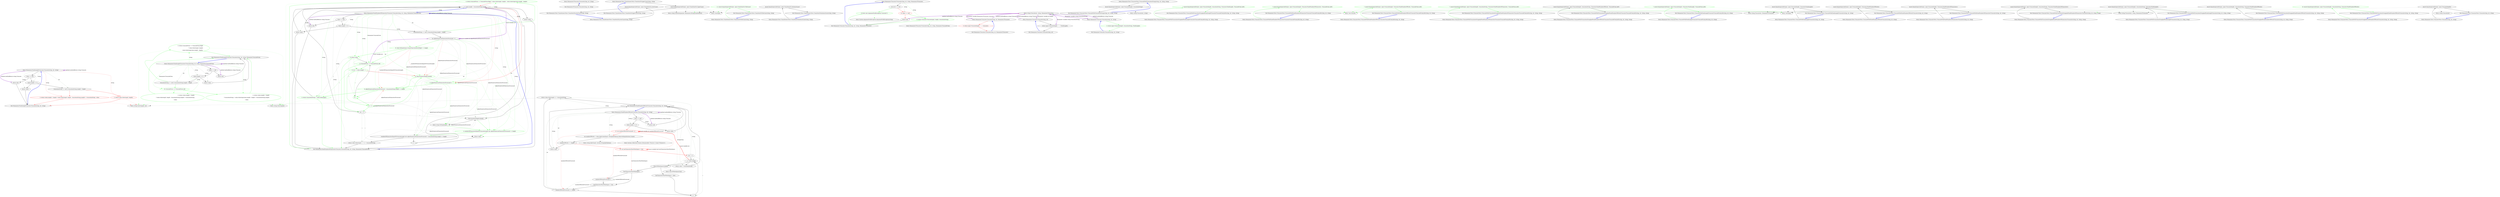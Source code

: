 digraph  {
n0 [cluster="Humanizer.FixedLengthTruncator.Truncate(string, int, string)", label="Entry Humanizer.FixedLengthTruncator.Truncate(string, int, string)", span="7-7"];
n1 [cluster="Humanizer.FixedLengthTruncator.Truncate(string, int, string)", label="value == null", span="9-9"];
n3 [cluster="Humanizer.FixedLengthTruncator.Truncate(string, int, string)", label="value.Length == 0", span="12-12"];
n4 [cluster="Humanizer.FixedLengthTruncator.Truncate(string, int, string)", label="return value;", span="13-13"];
n5 [cluster="Humanizer.FixedLengthTruncator.Truncate(string, int, string)", label="truncationString == null || truncationString.Length > length", span="15-15"];
n6 [cluster="Humanizer.FixedLengthTruncator.Truncate(string, int, string)", color=red, community=0, label="2: return value.Substring(0, length);", span="16-16"];
n7 [cluster="Humanizer.FixedLengthTruncator.Truncate(string, int, string)", color=red, community=0, label="2: return value.Length > length ? value.Substring(0, length - truncationString.Length) + truncationString : value;", span="18-18"];
n2 [cluster="Humanizer.FixedLengthTruncator.Truncate(string, int, string)", label="return null;", span="10-10"];
n8 [cluster="Humanizer.FixedLengthTruncator.Truncate(string, int, string)", label="Exit Humanizer.FixedLengthTruncator.Truncate(string, int, string)", span="7-7"];
n9 [cluster="string.Substring(int, int)", label="Entry string.Substring(int, int)", span="0-0"];
d6 [cluster="Humanizer.FixedLengthTruncator.Truncate(string, int, string, Humanizer.TruncateFrom)", color=green, community=1, label="5: return truncateFrom == TruncateFrom.Right\r\n                    ? value.Substring(0, length)\r\n                    : value.Substring(value.Length - length);", span="16-18"];
d0 [cluster="Humanizer.FixedLengthTruncator.Truncate(string, int, string, Humanizer.TruncateFrom)", label="Entry Humanizer.FixedLengthTruncator.Truncate(string, int, string, Humanizer.TruncateFrom)", span="7-7"];
d5 [cluster="Humanizer.FixedLengthTruncator.Truncate(string, int, string, Humanizer.TruncateFrom)", label="truncationString == null || truncationString.Length > length", span="15-15"];
d10 [cluster="Humanizer.FixedLengthTruncator.Truncate(string, int, string, Humanizer.TruncateFrom)", label="Exit Humanizer.FixedLengthTruncator.Truncate(string, int, string, Humanizer.TruncateFrom)", span="7-7"];
d12 [cluster="string.Substring(int)", label="Entry string.Substring(int)", span="0-0"];
d7 [cluster="Humanizer.FixedLengthTruncator.Truncate(string, int, string, Humanizer.TruncateFrom)", color=green, community=0, label="10: truncateFrom == TruncateFrom.Left", span="21-21"];
d8 [cluster="Humanizer.FixedLengthTruncator.Truncate(string, int, string, Humanizer.TruncateFrom)", color=green, community=1, label="5: return value.Length > length\r\n                    ? truncationString + value.Substring(value.Length - length + truncationString.Length)\r\n                    : value;", span="22-24"];
d9 [cluster="Humanizer.FixedLengthTruncator.Truncate(string, int, string, Humanizer.TruncateFrom)", color=green, community=1, label="5: return value.Length > length\r\n                ? value.Substring(0, length - truncationString.Length) + truncationString\r\n                : value;", span="26-28"];
d1 [cluster="Humanizer.FixedLengthTruncator.Truncate(string, int, string, Humanizer.TruncateFrom)", label="value == null", span="9-9"];
d3 [cluster="Humanizer.FixedLengthTruncator.Truncate(string, int, string, Humanizer.TruncateFrom)", label="value.Length == 0", span="12-12"];
d4 [cluster="Humanizer.FixedLengthTruncator.Truncate(string, int, string, Humanizer.TruncateFrom)", label="return value;", span="13-13"];
d2 [cluster="Humanizer.FixedLengthTruncator.Truncate(string, int, string, Humanizer.TruncateFrom)", label="return null;", span="10-10"];
m0_0 [cluster="Humanizer.FixedNumberOfCharactersTruncator.Truncate(string, int, string, Humanizer.TruncateFrom)", file="FixedNumberOfCharactersTruncator.cs", label="Entry Humanizer.FixedNumberOfCharactersTruncator.Truncate(string, int, string, Humanizer.TruncateFrom)", span="10-10"];
m0_1 [cluster="Humanizer.FixedNumberOfCharactersTruncator.Truncate(string, int, string, Humanizer.TruncateFrom)", file="FixedNumberOfCharactersTruncator.cs", label="value == null", span="12-12"];
m0_3 [cluster="Humanizer.FixedNumberOfCharactersTruncator.Truncate(string, int, string, Humanizer.TruncateFrom)", file="FixedNumberOfCharactersTruncator.cs", label="value.Length == 0", span="15-15"];
m0_4 [cluster="Humanizer.FixedNumberOfCharactersTruncator.Truncate(string, int, string, Humanizer.TruncateFrom)", file="FixedNumberOfCharactersTruncator.cs", label="return value;", span="16-16"];
m0_5 [cluster="Humanizer.FixedNumberOfCharactersTruncator.Truncate(string, int, string, Humanizer.TruncateFrom)", file="FixedNumberOfCharactersTruncator.cs", label="truncationString == null || truncationString.Length > length", span="18-18"];
m0_6 [cluster="Humanizer.FixedNumberOfCharactersTruncator.Truncate(string, int, string, Humanizer.TruncateFrom)", color=green, community=0, file="FixedNumberOfCharactersTruncator.cs", label="4: return truncateFrom == TruncateFrom.Right ? value.Substring(0, length) : value.Substring(value.Length - length);", span="20-20"];
m0_8 [cluster="Humanizer.FixedNumberOfCharactersTruncator.Truncate(string, int, string, Humanizer.TruncateFrom)", color=green, community=0, file="FixedNumberOfCharactersTruncator.cs", label="6: value.ToCharArray().Count(Char.IsLetterOrDigit) <= length", span="25-25"];
m0_10 [cluster="Humanizer.FixedNumberOfCharactersTruncator.Truncate(string, int, string, Humanizer.TruncateFrom)", color=green, community=0, file="FixedNumberOfCharactersTruncator.cs", label="6: truncateFrom == TruncateFrom.Left", span="28-28"];
m0_11 [cluster="Humanizer.FixedNumberOfCharactersTruncator.Truncate(string, int, string, Humanizer.TruncateFrom)", color=green, community=0, file="FixedNumberOfCharactersTruncator.cs", label="6: var i = value.Length - 1", span="30-30"];
m0_13 [cluster="Humanizer.FixedNumberOfCharactersTruncator.Truncate(string, int, string, Humanizer.TruncateFrom)", color=green, community=0, file="FixedNumberOfCharactersTruncator.cs", label="6: Char.IsLetterOrDigit(value[i])", span="32-32"];
m0_14 [cluster="Humanizer.FixedNumberOfCharactersTruncator.Truncate(string, int, string, Humanizer.TruncateFrom)", color=green, community=0, file="FixedNumberOfCharactersTruncator.cs", label="6: alphaNumericalCharactersProcessed++", span="33-33"];
m0_15 [cluster="Humanizer.FixedNumberOfCharactersTruncator.Truncate(string, int, string, Humanizer.TruncateFrom)", color=green, community=0, file="FixedNumberOfCharactersTruncator.cs", label="6: alphaNumericalCharactersProcessed + truncationString.Length == length", span="35-35"];
m0_16 [cluster="Humanizer.FixedNumberOfCharactersTruncator.Truncate(string, int, string, Humanizer.TruncateFrom)", color=green, community=0, file="FixedNumberOfCharactersTruncator.cs", label="4: return truncationString + value.Substring(i);", span="36-36"];
m0_18 [cluster="Humanizer.FixedNumberOfCharactersTruncator.Truncate(string, int, string, Humanizer.TruncateFrom)", file="FixedNumberOfCharactersTruncator.cs", label="var i = 0", span="40-40"];
m0_2 [cluster="Humanizer.FixedNumberOfCharactersTruncator.Truncate(string, int, string, Humanizer.TruncateFrom)", file="FixedNumberOfCharactersTruncator.cs", label="return null;", span="13-13"];
m0_7 [cluster="Humanizer.FixedNumberOfCharactersTruncator.Truncate(string, int, string, Humanizer.TruncateFrom)", file="FixedNumberOfCharactersTruncator.cs", label="var alphaNumericalCharactersProcessed = 0", span="23-23"];
m0_12 [cluster="Humanizer.FixedNumberOfCharactersTruncator.Truncate(string, int, string, Humanizer.TruncateFrom)", color=green, community=0, file="FixedNumberOfCharactersTruncator.cs", label="6: i > 0", span="30-30"];
m0_9 [cluster="Humanizer.FixedNumberOfCharactersTruncator.Truncate(string, int, string, Humanizer.TruncateFrom)", color=green, community=0, file="FixedNumberOfCharactersTruncator.cs", label="6: return value;", span="26-26"];
m0_17 [cluster="Humanizer.FixedNumberOfCharactersTruncator.Truncate(string, int, string, Humanizer.TruncateFrom)", color=green, community=0, file="FixedNumberOfCharactersTruncator.cs", label="6: i--", span="30-30"];
m0_19 [cluster="Humanizer.FixedNumberOfCharactersTruncator.Truncate(string, int, string, Humanizer.TruncateFrom)", file="FixedNumberOfCharactersTruncator.cs", label="i < value.Length - truncationString.Length", span="40-40"];
m0_22 [cluster="Humanizer.FixedNumberOfCharactersTruncator.Truncate(string, int, string, Humanizer.TruncateFrom)", color=green, community=0, file="FixedNumberOfCharactersTruncator.cs", label="4: numberOfCharactersEqualToTruncateLength && alphaNumericalCharactersProcessed == length", span="45-45"];
m0_23 [cluster="Humanizer.FixedNumberOfCharactersTruncator.Truncate(string, int, string, Humanizer.TruncateFrom)", file="FixedNumberOfCharactersTruncator.cs", label="return value;", span="46-46"];
m0_20 [cluster="Humanizer.FixedNumberOfCharactersTruncator.Truncate(string, int, string, Humanizer.TruncateFrom)", file="FixedNumberOfCharactersTruncator.cs", label="Char.IsLetterOrDigit(value[i])", span="42-42"];
m0_21 [cluster="string.ToCharArray()", file="FixedNumberOfCharactersTruncator.cs", label="Entry string.ToCharArray()", span="0-0"];
m0_24 [cluster="Humanizer.FixedNumberOfCharactersTruncator.Truncate(string, int, string, Humanizer.TruncateFrom)", file="FixedNumberOfCharactersTruncator.cs", label="!numberOfCharactersEqualToTruncateLength && alphaNumericalCharactersProcessed + truncationString.Length == length", span="48-48"];
m0_25 [cluster="Humanizer.FixedNumberOfCharactersTruncator.Truncate(string, int, string, Humanizer.TruncateFrom)", file="FixedNumberOfCharactersTruncator.cs", label="return value.Substring(0, i + 1) + truncationString;", span="49-49"];
m0_27 [cluster="Humanizer.FixedNumberOfCharactersTruncator.Truncate(string, int, string, Humanizer.TruncateFrom)", file="FixedNumberOfCharactersTruncator.cs", label="return value;", span="52-52"];
m0_26 [cluster="Humanizer.FixedNumberOfCharactersTruncator.Truncate(string, int, string, Humanizer.TruncateFrom)", file="FixedNumberOfCharactersTruncator.cs", label="i++", span="40-40"];
m0_28 [cluster="Humanizer.FixedNumberOfCharactersTruncator.Truncate(string, int, string, Humanizer.TruncateFrom)", file="FixedNumberOfCharactersTruncator.cs", label="Exit Humanizer.FixedNumberOfCharactersTruncator.Truncate(string, int, string, Humanizer.TruncateFrom)", span="10-10"];
m1_24 [cluster="char.IsWhiteSpace(char)", file="FixedNumberOfWordsTruncator.cs", label="Entry char.IsWhiteSpace(char)", span="0-0"];
m1_22 [cluster="string.Split(char[], System.StringSplitOptions)", file="FixedNumberOfWordsTruncator.cs", label="Entry string.Split(char[], System.StringSplitOptions)", span="0-0"];
m1_0 [cluster="Humanizer.FixedNumberOfWordsTruncator.Truncate(string, int, string)", file="FixedNumberOfWordsTruncator.cs", label="Entry Humanizer.FixedNumberOfWordsTruncator.Truncate(string, int, string)", span="10-10"];
m1_1 [cluster="Humanizer.FixedNumberOfWordsTruncator.Truncate(string, int, string)", file="FixedNumberOfWordsTruncator.cs", label="value == null", span="12-12"];
m1_3 [cluster="Humanizer.FixedNumberOfWordsTruncator.Truncate(string, int, string)", file="FixedNumberOfWordsTruncator.cs", label="value.Length == 0", span="15-15"];
m1_4 [cluster="Humanizer.FixedNumberOfWordsTruncator.Truncate(string, int, string)", file="FixedNumberOfWordsTruncator.cs", label="return value;", span="16-16"];
m1_6 [cluster="Humanizer.FixedNumberOfWordsTruncator.Truncate(string, int, string)", file="FixedNumberOfWordsTruncator.cs", label="var numberOfWords = value.Split((char[])null, StringSplitOptions.RemoveEmptyEntries).Count()", span="19-19"];
m1_7 [cluster="Humanizer.FixedNumberOfWordsTruncator.Truncate(string, int, string)", file="FixedNumberOfWordsTruncator.cs", label="numberOfWords <= length", span="21-21"];
m1_8 [cluster="Humanizer.FixedNumberOfWordsTruncator.Truncate(string, int, string)", file="FixedNumberOfWordsTruncator.cs", label="return value;", span="22-22"];
m1_11 [cluster="Humanizer.FixedNumberOfWordsTruncator.Truncate(string, int, string)", file="FixedNumberOfWordsTruncator.cs", label="i < value.Length", span="26-26"];
m1_12 [cluster="Humanizer.FixedNumberOfWordsTruncator.Truncate(string, int, string)", file="FixedNumberOfWordsTruncator.cs", label="Char.IsWhiteSpace(value[i])", span="28-28"];
m1_16 [cluster="Humanizer.FixedNumberOfWordsTruncator.Truncate(string, int, string)", file="FixedNumberOfWordsTruncator.cs", label="numberOfWordsProcessed == length", span="35-35"];
m1_17 [cluster="Humanizer.FixedNumberOfWordsTruncator.Truncate(string, int, string)", file="FixedNumberOfWordsTruncator.cs", label="return value.Substring(0, i) + truncationString;", span="36-36"];
m1_20 [cluster="Humanizer.FixedNumberOfWordsTruncator.Truncate(string, int, string)", file="FixedNumberOfWordsTruncator.cs", label="return value + truncationString;", span="44-44"];
m1_2 [cluster="Humanizer.FixedNumberOfWordsTruncator.Truncate(string, int, string)", file="FixedNumberOfWordsTruncator.cs", label="return null;", span="13-13"];
m1_5 [cluster="Humanizer.FixedNumberOfWordsTruncator.Truncate(string, int, string)", color=red, community=0, file="FixedNumberOfWordsTruncator.cs", label="12: var numberOfWordsProcessed = 0", span="18-18"];
m1_14 [cluster="Humanizer.FixedNumberOfWordsTruncator.Truncate(string, int, string)", file="FixedNumberOfWordsTruncator.cs", label="numberOfWordsProcessed++", span="31-31"];
m1_9 [cluster="Humanizer.FixedNumberOfWordsTruncator.Truncate(string, int, string)", color=red, community=0, file="FixedNumberOfWordsTruncator.cs", label="10: var lastCharactersWasWhiteSpace = true", span="24-24"];
m1_10 [cluster="Humanizer.FixedNumberOfWordsTruncator.Truncate(string, int, string)", file="FixedNumberOfWordsTruncator.cs", label="var i = 0", span="26-26"];
m1_13 [cluster="Humanizer.FixedNumberOfWordsTruncator.Truncate(string, int, string)", file="FixedNumberOfWordsTruncator.cs", label="!lastCharactersWasWhiteSpace", span="30-30"];
m1_19 [cluster="Humanizer.FixedNumberOfWordsTruncator.Truncate(string, int, string)", file="FixedNumberOfWordsTruncator.cs", label="i++", span="26-26"];
m1_18 [cluster="Humanizer.FixedNumberOfWordsTruncator.Truncate(string, int, string)", file="FixedNumberOfWordsTruncator.cs", label="lastCharactersWasWhiteSpace = false", span="40-40"];
m1_15 [cluster="Humanizer.FixedNumberOfWordsTruncator.Truncate(string, int, string)", file="FixedNumberOfWordsTruncator.cs", label="lastCharactersWasWhiteSpace = true", span="33-33"];
m1_21 [cluster="Humanizer.FixedNumberOfWordsTruncator.Truncate(string, int, string)", file="FixedNumberOfWordsTruncator.cs", label="Exit Humanizer.FixedNumberOfWordsTruncator.Truncate(string, int, string)", span="10-10"];
m1_23 [cluster="System.Collections.Generic.IEnumerable<TSource>.Count<TSource>()", file="FixedNumberOfWordsTruncator.cs", label="Entry System.Collections.Generic.IEnumerable<TSource>.Count<TSource>()", span="0-0"];
m2_0 [cluster="Humanizer.ITruncator.Truncate(string, int, string)", file="ITruncator.cs", label="Entry Humanizer.ITruncator.Truncate(string, int, string)", span="14-14"];
m2_1 [cluster="Humanizer.ITruncator.Truncate(string, int, string)", file="ITruncator.cs", label="Exit Humanizer.ITruncator.Truncate(string, int, string)", span="14-14"];
m3_11 [cluster="Humanizer.Tests.TransformersTests.TransformToUpperCase(string, string)", file="RightJustifiedFixedLengthTruncator.cs", label="Entry Humanizer.Tests.TransformersTests.TransformToUpperCase(string, string)", span="42-42"];
m3_12 [cluster="Humanizer.Tests.TransformersTests.TransformToUpperCase(string, string)", file="RightJustifiedFixedLengthTruncator.cs", label="Assert.Equal(expectedOutput, input.Transform(To.UpperCase))", span="44-44"];
m3_13 [cluster="Humanizer.Tests.TransformersTests.TransformToUpperCase(string, string)", file="RightJustifiedFixedLengthTruncator.cs", label="Exit Humanizer.Tests.TransformersTests.TransformToUpperCase(string, string)", span="42-42"];
m3_4 [cluster="Unk.Equal", file="RightJustifiedFixedLengthTruncator.cs", label="Entry Unk.Equal", span=""];
m3_3 [cluster="string.Transform(params Humanizer.IStringTransformer[])", file="RightJustifiedFixedLengthTruncator.cs", label="Entry string.Transform(params Humanizer.IStringTransformer[])", span="15-15"];
m3_5 [cluster="Humanizer.Tests.TransformersTests.TransformToLowerCase(string, string)", file="RightJustifiedFixedLengthTruncator.cs", label="Entry Humanizer.Tests.TransformersTests.TransformToLowerCase(string, string)", span="24-24"];
m3_6 [cluster="Humanizer.Tests.TransformersTests.TransformToLowerCase(string, string)", file="RightJustifiedFixedLengthTruncator.cs", label="Assert.Equal(expectedOutput, input.Transform(To.LowerCase))", span="26-26"];
m3_7 [cluster="Humanizer.Tests.TransformersTests.TransformToLowerCase(string, string)", file="RightJustifiedFixedLengthTruncator.cs", label="Exit Humanizer.Tests.TransformersTests.TransformToLowerCase(string, string)", span="24-24"];
m3_0 [cluster="Humanizer.Tests.TransformersTests.TransformToTitleCase(string, string)", file="RightJustifiedFixedLengthTruncator.cs", label="Entry Humanizer.Tests.TransformersTests.TransformToTitleCase(string, string)", span="14-14"];
m3_1 [cluster="Humanizer.Tests.TransformersTests.TransformToTitleCase(string, string)", color=green, community=0, file="RightJustifiedFixedLengthTruncator.cs", label="11: Assert.Equal(expectedOutput, input.Transform(To.TitleCase))", span="16-16"];
m3_2 [cluster="Humanizer.Tests.TransformersTests.TransformToTitleCase(string, string)", file="RightJustifiedFixedLengthTruncator.cs", label="Exit Humanizer.Tests.TransformersTests.TransformToTitleCase(string, string)", span="14-14"];
m3_8 [cluster="Humanizer.Tests.TransformersTests.TransformToSentenceCase(string, string)", file="RightJustifiedFixedLengthTruncator.cs", label="Entry Humanizer.Tests.TransformersTests.TransformToSentenceCase(string, string)", span="33-33"];
m3_9 [cluster="Humanizer.Tests.TransformersTests.TransformToSentenceCase(string, string)", file="RightJustifiedFixedLengthTruncator.cs", label="Assert.Equal(expectedOutput, input.Transform(To.SentenceCase))", span="35-35"];
m3_10 [cluster="Humanizer.Tests.TransformersTests.TransformToSentenceCase(string, string)", file="RightJustifiedFixedLengthTruncator.cs", label="Exit Humanizer.Tests.TransformersTests.TransformToSentenceCase(string, string)", span="33-33"];
m4_10 [cluster="Humanizer.Truncator.Truncate(string, int, string, Humanizer.ITruncator)", file="Truncator.cs", label="Entry Humanizer.Truncator.Truncate(string, int, string, Humanizer.ITruncator)", span="52-52"];
m4_11 [cluster="Humanizer.Truncator.Truncate(string, int, string, Humanizer.ITruncator)", file="Truncator.cs", label="truncator == null", span="54-54"];
m4_13 [cluster="Humanizer.Truncator.Truncate(string, int, string, Humanizer.ITruncator)", color=red, community=0, file="Truncator.cs", label="14: input == null", span="57-57"];
m4_15 [cluster="Humanizer.Truncator.Truncate(string, int, string, Humanizer.ITruncator)", color=green, community=0, file="Truncator.cs", label="9: return truncator.Truncate(input, length, truncationString);", span="60-60"];
m4_12 [cluster="Humanizer.Truncator.Truncate(string, int, string, Humanizer.ITruncator)", color=green, community=0, file="Truncator.cs", label="9: throw new ArgumentNullException(''truncator'');", span="55-55"];
m4_14 [cluster="Humanizer.Truncator.Truncate(string, int, string, Humanizer.ITruncator)", file="Truncator.cs", label="return null;", span="58-58"];
m4_16 [cluster="Humanizer.Truncator.Truncate(string, int, string, Humanizer.ITruncator)", file="Truncator.cs", label="Exit Humanizer.Truncator.Truncate(string, int, string, Humanizer.ITruncator)", span="52-52"];
m4_4 [cluster="Humanizer.Truncator.Truncate(string, int, Humanizer.ITruncator)", file="Truncator.cs", label="Entry Humanizer.Truncator.Truncate(string, int, Humanizer.ITruncator)", span="27-27"];
m4_5 [cluster="Humanizer.Truncator.Truncate(string, int, Humanizer.ITruncator)", color=red, community=0, file="Truncator.cs", label="3: return input.Truncate(length, ''…'', truncator);", span="29-29"];
m4_6 [cluster="Humanizer.Truncator.Truncate(string, int, Humanizer.ITruncator)", file="Truncator.cs", label="Exit Humanizer.Truncator.Truncate(string, int, Humanizer.ITruncator)", span="27-27"];
m4_17 [cluster="System.ArgumentNullException.ArgumentNullException(string)", file="Truncator.cs", label="Entry System.ArgumentNullException.ArgumentNullException(string)", span="0-0"];
m4_0 [cluster="Humanizer.Truncator.Truncate(string, int)", file="Truncator.cs", label="Entry Humanizer.Truncator.Truncate(string, int)", span="15-15"];
m4_1 [cluster="Humanizer.Truncator.Truncate(string, int)", file="Truncator.cs", label="return input.Truncate(length, ''…'', FixedLength);", span="17-17"];
m4_2 [cluster="Humanizer.Truncator.Truncate(string, int)", file="Truncator.cs", label="Exit Humanizer.Truncator.Truncate(string, int)", span="15-15"];
m4_7 [cluster="Humanizer.Truncator.Truncate(string, int, string)", file="Truncator.cs", label="Entry Humanizer.Truncator.Truncate(string, int, string)", span="39-39"];
m4_8 [cluster="Humanizer.Truncator.Truncate(string, int, string)", color=green, community=0, file="Truncator.cs", label="3: return input.Truncate(length, truncationString, FixedLength);", span="41-41"];
m4_9 [cluster="Humanizer.Truncator.Truncate(string, int, string)", file="Truncator.cs", label="Exit Humanizer.Truncator.Truncate(string, int, string)", span="39-39"];
m4_18 [cluster="Humanizer.ITruncator.Truncate(string, int, string, Humanizer.TruncateFrom)", file="Truncator.cs", label="Entry Humanizer.ITruncator.Truncate(string, int, string, Humanizer.TruncateFrom)", span="14-14"];
m4_3 [cluster="string.Truncate(int, string, Humanizer.ITruncator)", file="Truncator.cs", label="Entry string.Truncate(int, string, Humanizer.ITruncator)", span="52-52"];
m5_15 [cluster="Humanizer.Tests.TruncatorTests.TruncateWithTruncationString(string, int, string, string)", file="TruncatorTests.cs", label="Entry Humanizer.Tests.TruncatorTests.TruncateWithTruncationString(string, int, string, string)", span="65-65"];
m5_16 [cluster="Humanizer.Tests.TruncatorTests.TruncateWithTruncationString(string, int, string, string)", file="TruncatorTests.cs", label="Assert.Equal(expectedOutput, input.Truncate(length, truncationString))", span="67-67"];
m5_17 [cluster="Humanizer.Tests.TruncatorTests.TruncateWithTruncationString(string, int, string, string)", file="TruncatorTests.cs", label="Exit Humanizer.Tests.TruncatorTests.TruncateWithTruncationString(string, int, string, string)", span="65-65"];
m5_25 [cluster="Humanizer.Tests.TruncatorTests.TruncateWithTruncationStringAndFixedNumberOfCharactersTruncator(string, int, string, string)", file="TruncatorTests.cs", label="Exit Humanizer.Tests.TruncatorTests.TruncateWithTruncationStringAndFixedNumberOfCharactersTruncator(string, int, string, string)", span="95-95"];
m5_22 [cluster="string.Truncate(int, string, Humanizer.ITruncator)", file="TruncatorTests.cs", label="Entry string.Truncate(int, string, Humanizer.ITruncator)", span="52-52"];
m5_4 [cluster="Unk.Equal", file="TruncatorTests.cs", label="Entry Unk.Equal", span=""];
m5_42 [cluster="Humanizer.Tests.TruncatorTests.TruncateWithTruncationStringAndFixedLengthTruncatorTruncateFromLeft(string, int, string, string)", file="TruncatorTests.cs", label="Entry Humanizer.Tests.TruncatorTests.TruncateWithTruncationStringAndFixedLengthTruncatorTruncateFromLeft(string, int, string, string)", span="176-176"];
m5_43 [cluster="Humanizer.Tests.TruncatorTests.TruncateWithTruncationStringAndFixedLengthTruncatorTruncateFromLeft(string, int, string, string)", color=green, community=0, file="TruncatorTests.cs", label="7: Assert.Equal(expectedOutput, input.Truncate(length, truncationString, Truncator.FixedLength, TruncateFrom.Left))", span="178-178"];
m5_44 [cluster="Humanizer.Tests.TruncatorTests.TruncateWithTruncationStringAndFixedLengthTruncatorTruncateFromLeft(string, int, string, string)", file="TruncatorTests.cs", label="Exit Humanizer.Tests.TruncatorTests.TruncateWithTruncationStringAndFixedLengthTruncatorTruncateFromLeft(string, int, string, string)", span="176-176"];
m5_5 [cluster="Humanizer.Tests.TruncatorTests.TruncateWithFixedLengthTruncator(string, int, string)", file="TruncatorTests.cs", label="Entry Humanizer.Tests.TruncatorTests.TruncateWithFixedLengthTruncator(string, int, string)", span="26-26"];
m5_6 [cluster="Humanizer.Tests.TruncatorTests.TruncateWithFixedLengthTruncator(string, int, string)", file="TruncatorTests.cs", label="Assert.Equal(expectedOutput, input.Truncate(length, Truncator.FixedLength))", span="28-28"];
m5_7 [cluster="Humanizer.Tests.TruncatorTests.TruncateWithFixedLengthTruncator(string, int, string)", file="TruncatorTests.cs", label="Exit Humanizer.Tests.TruncatorTests.TruncateWithFixedLengthTruncator(string, int, string)", span="26-26"];
m5_12 [cluster="Humanizer.Tests.TruncatorTests.TruncateWithFixedNumberOfWordsTruncator(string, int, string)", file="TruncatorTests.cs", label="Entry Humanizer.Tests.TruncatorTests.TruncateWithFixedNumberOfWordsTruncator(string, int, string)", span="51-51"];
m5_13 [cluster="Humanizer.Tests.TruncatorTests.TruncateWithFixedNumberOfWordsTruncator(string, int, string)", file="TruncatorTests.cs", label="Assert.Equal(expectedOutput, input.Truncate(length, Truncator.FixedNumberOfWords))", span="53-53"];
m5_14 [cluster="Humanizer.Tests.TruncatorTests.TruncateWithFixedNumberOfWordsTruncator(string, int, string)", file="TruncatorTests.cs", label="Exit Humanizer.Tests.TruncatorTests.TruncateWithFixedNumberOfWordsTruncator(string, int, string)", span="51-51"];
m5_36 [cluster="Humanizer.Tests.TruncatorTests.TruncateWithFixedNumberOfCharactersTruncatorTruncateFromLeft(string, int, string)", file="TruncatorTests.cs", label="Entry Humanizer.Tests.TruncatorTests.TruncateWithFixedNumberOfCharactersTruncatorTruncateFromLeft(string, int, string)", span="147-147"];
m5_37 [cluster="Humanizer.Tests.TruncatorTests.TruncateWithFixedNumberOfCharactersTruncatorTruncateFromLeft(string, int, string)", color=green, community=0, file="TruncatorTests.cs", label="7: Assert.Equal(expectedOutput, input.Truncate(length, Truncator.FixedNumberOfCharacters, TruncateFrom.Left))", span="149-149"];
m5_38 [cluster="Humanizer.Tests.TruncatorTests.TruncateWithFixedNumberOfCharactersTruncatorTruncateFromLeft(string, int, string)", file="TruncatorTests.cs", label="Exit Humanizer.Tests.TruncatorTests.TruncateWithFixedNumberOfCharactersTruncatorTruncateFromLeft(string, int, string)", span="147-147"];
m5_8 [cluster="string.Truncate(int, Humanizer.ITruncator)", file="TruncatorTests.cs", label="Entry string.Truncate(int, Humanizer.ITruncator)", span="27-27"];
m5_39 [cluster="Humanizer.Tests.TruncatorTests.TruncateWithFixedNumberOfWordsTruncatorTruncateFromLeft(string, int, string)", file="TruncatorTests.cs", label="Entry Humanizer.Tests.TruncatorTests.TruncateWithFixedNumberOfWordsTruncatorTruncateFromLeft(string, int, string)", span="161-161"];
m5_40 [cluster="Humanizer.Tests.TruncatorTests.TruncateWithFixedNumberOfWordsTruncatorTruncateFromLeft(string, int, string)", color=green, community=0, file="TruncatorTests.cs", label="7: Assert.Equal(expectedOutput, input.Truncate(length, Truncator.FixedNumberOfWords, TruncateFrom.Left))", span="163-163"];
m5_41 [cluster="Humanizer.Tests.TruncatorTests.TruncateWithFixedNumberOfWordsTruncatorTruncateFromLeft(string, int, string)", file="TruncatorTests.cs", label="Exit Humanizer.Tests.TruncatorTests.TruncateWithFixedNumberOfWordsTruncatorTruncateFromLeft(string, int, string)", span="161-161"];
m5_3 [cluster="string.Truncate(int)", file="TruncatorTests.cs", label="Entry string.Truncate(int)", span="15-15"];
m5_35 [cluster="Unk.Truncate", file="TruncatorTests.cs", label="Entry Unk.Truncate", span=""];
m5_45 [cluster="Humanizer.Tests.TruncatorTests.TruncateWithTruncationStringAndFixedNumberOfCharactersTruncatorTruncateFromLeft(string, int, string, string)", file="TruncatorTests.cs", label="Entry Humanizer.Tests.TruncatorTests.TruncateWithTruncationStringAndFixedNumberOfCharactersTruncatorTruncateFromLeft(string, int, string, string)", span="191-191"];
m5_46 [cluster="Humanizer.Tests.TruncatorTests.TruncateWithTruncationStringAndFixedNumberOfCharactersTruncatorTruncateFromLeft(string, int, string, string)", color=green, community=0, file="TruncatorTests.cs", label="7: Assert.Equal(expectedOutput, input.Truncate(length, truncationString, Truncator.FixedNumberOfCharacters, TruncateFrom.Left))", span="193-193"];
m5_47 [cluster="Humanizer.Tests.TruncatorTests.TruncateWithTruncationStringAndFixedNumberOfCharactersTruncatorTruncateFromLeft(string, int, string, string)", file="TruncatorTests.cs", label="Exit Humanizer.Tests.TruncatorTests.TruncateWithTruncationStringAndFixedNumberOfCharactersTruncatorTruncateFromLeft(string, int, string, string)", span="191-191"];
m5_48 [cluster="Humanizer.Tests.TruncatorTests.TruncateWithTruncationStringAndFixedNumberOfWordsTruncatorTruncateFromLeft(string, int, string, string)", file="TruncatorTests.cs", label="Entry Humanizer.Tests.TruncatorTests.TruncateWithTruncationStringAndFixedNumberOfWordsTruncatorTruncateFromLeft(string, int, string, string)", span="207-207"];
m5_49 [cluster="Humanizer.Tests.TruncatorTests.TruncateWithTruncationStringAndFixedNumberOfWordsTruncatorTruncateFromLeft(string, int, string, string)", file="TruncatorTests.cs", label="Assert.Equal(expectedOutput, input.Truncate(length, truncationString, Truncator.FixedNumberOfWords, TruncateFrom.Left))", span="209-209"];
m5_50 [cluster="Humanizer.Tests.TruncatorTests.TruncateWithTruncationStringAndFixedNumberOfWordsTruncatorTruncateFromLeft(string, int, string, string)", file="TruncatorTests.cs", label="Exit Humanizer.Tests.TruncatorTests.TruncateWithTruncationStringAndFixedNumberOfWordsTruncatorTruncateFromLeft(string, int, string, string)", span="207-207"];
m5_23 [cluster="Humanizer.Tests.TruncatorTests.TruncateWithTruncationStringAndFixedNumberOfCharactersTruncator(string, int, string, string)", file="TruncatorTests.cs", label="Entry Humanizer.Tests.TruncatorTests.TruncateWithTruncationStringAndFixedNumberOfCharactersTruncator(string, int, string, string)", span="95-95"];
m5_24 [cluster="Humanizer.Tests.TruncatorTests.TruncateWithTruncationStringAndFixedNumberOfCharactersTruncator(string, int, string, string)", file="TruncatorTests.cs", label="Assert.Equal(expectedOutput, input.Truncate(length, truncationString, Truncator.FixedNumberOfCharacters))", span="97-97"];
m5_18 [cluster="string.Truncate(int, string)", file="TruncatorTests.cs", label="Entry string.Truncate(int, string)", span="39-39"];
m5_19 [cluster="Humanizer.Tests.TruncatorTests.TruncateWithTruncationStringAndFixedLengthTruncator(string, int, string, string)", file="TruncatorTests.cs", label="Entry Humanizer.Tests.TruncatorTests.TruncateWithTruncationStringAndFixedLengthTruncator(string, int, string, string)", span="80-80"];
m5_20 [cluster="Humanizer.Tests.TruncatorTests.TruncateWithTruncationStringAndFixedLengthTruncator(string, int, string, string)", file="TruncatorTests.cs", label="Assert.Equal(expectedOutput, input.Truncate(length, truncationString, Truncator.FixedLength))", span="82-82"];
m5_21 [cluster="Humanizer.Tests.TruncatorTests.TruncateWithTruncationStringAndFixedLengthTruncator(string, int, string, string)", file="TruncatorTests.cs", label="Exit Humanizer.Tests.TruncatorTests.TruncateWithTruncationStringAndFixedLengthTruncator(string, int, string, string)", span="80-80"];
m5_29 [cluster="Humanizer.Tests.TruncatorTests.TruncateWithTruncationStringAndFixedNumberOfWordsTruncator(string, int, string, string)", file="TruncatorTests.cs", label="Entry Humanizer.Tests.TruncatorTests.TruncateWithTruncationStringAndFixedNumberOfWordsTruncator(string, int, string, string)", span="122-122"];
m5_26 [cluster="Humanizer.Tests.TruncatorTests.TruncateWithTruncationStringAndFixedNumberOfWordsTruncator(string, int, string, string)", file="TruncatorTests.cs", label="Entry Humanizer.Tests.TruncatorTests.TruncateWithTruncationStringAndFixedNumberOfWordsTruncator(string, int, string, string)", span="110-110"];
m5_27 [cluster="Humanizer.Tests.TruncatorTests.TruncateWithTruncationStringAndFixedNumberOfWordsTruncator(string, int, string, string)", file="TruncatorTests.cs", label="Assert.Equal(expectedOutput, input.Truncate(length, truncationString, Truncator.FixedNumberOfWords))", span="112-112"];
m5_28 [cluster="Humanizer.Tests.TruncatorTests.TruncateWithTruncationStringAndFixedNumberOfWordsTruncator(string, int, string, string)", file="TruncatorTests.cs", label="Exit Humanizer.Tests.TruncatorTests.TruncateWithTruncationStringAndFixedNumberOfWordsTruncator(string, int, string, string)", span="110-110"];
m5_30 [cluster="Humanizer.Tests.TruncatorTests.TruncateWithTruncationStringAndFixedNumberOfWordsTruncator(string, int, string, string)", color=green, community=0, file="TruncatorTests.cs", label="10: Assert.Equal(expectedOutput, input.Truncate(length, truncationString, Truncator.FixedNumberOfWords))", span="124-124"];
m5_31 [cluster="Humanizer.Tests.TruncatorTests.TruncateWithTruncationStringAndFixedNumberOfWordsTruncator(string, int, string, string)", file="TruncatorTests.cs", label="Exit Humanizer.Tests.TruncatorTests.TruncateWithTruncationStringAndFixedNumberOfWordsTruncator(string, int, string, string)", span="122-122"];
m5_0 [cluster="Humanizer.Tests.TruncatorTests.Truncate(string, int, string)", file="TruncatorTests.cs", label="Entry Humanizer.Tests.TruncatorTests.Truncate(string, int, string)", span="14-14"];
m5_1 [cluster="Humanizer.Tests.TruncatorTests.Truncate(string, int, string)", file="TruncatorTests.cs", label="Assert.Equal(expectedOutput, input.Truncate(length))", span="16-16"];
m5_2 [cluster="Humanizer.Tests.TruncatorTests.Truncate(string, int, string)", file="TruncatorTests.cs", label="Exit Humanizer.Tests.TruncatorTests.Truncate(string, int, string)", span="14-14"];
m5_9 [cluster="Humanizer.Tests.TruncatorTests.TruncateWithFixedNumberOfCharactersTruncator(string, int, string)", file="TruncatorTests.cs", label="Entry Humanizer.Tests.TruncatorTests.TruncateWithFixedNumberOfCharactersTruncator(string, int, string)", span="38-38"];
m5_10 [cluster="Humanizer.Tests.TruncatorTests.TruncateWithFixedNumberOfCharactersTruncator(string, int, string)", file="TruncatorTests.cs", label="Assert.Equal(expectedOutput, input.Truncate(length, Truncator.FixedNumberOfCharacters))", span="40-40"];
m5_11 [cluster="Humanizer.Tests.TruncatorTests.TruncateWithFixedNumberOfCharactersTruncator(string, int, string)", file="TruncatorTests.cs", label="Exit Humanizer.Tests.TruncatorTests.TruncateWithFixedNumberOfCharactersTruncator(string, int, string)", span="38-38"];
m5_32 [cluster="Humanizer.Tests.TruncatorTests.TruncateWithFixedLengthTruncatorTruncateFromLeft(string, int, string)", file="TruncatorTests.cs", label="Entry Humanizer.Tests.TruncatorTests.TruncateWithFixedLengthTruncatorTruncateFromLeft(string, int, string)", span="134-134"];
m5_33 [cluster="Humanizer.Tests.TruncatorTests.TruncateWithFixedLengthTruncatorTruncateFromLeft(string, int, string)", color=green, community=0, file="TruncatorTests.cs", label="7: Assert.Equal(expectedOutput, input.Truncate(length, Truncator.FixedLength, TruncateFrom.Left))", span="136-136"];
m5_34 [cluster="Humanizer.Tests.TruncatorTests.TruncateWithFixedLengthTruncatorTruncateFromLeft(string, int, string)", file="TruncatorTests.cs", label="Exit Humanizer.Tests.TruncatorTests.TruncateWithFixedLengthTruncatorTruncateFromLeft(string, int, string)", span="134-134"];
n0 -> n1  [key=0, style=solid];
n0 -> n3  [color=darkseagreen4, key=1, label=string, style=dashed];
n0 -> n4  [color=darkseagreen4, key=1, label=string, style=dashed];
n0 -> n5  [color=darkseagreen4, key=1, label=int, style=dashed];
n0 -> n6  [color=red, key=1, label=string, style=dashed];
n0 -> n7  [color=red, key=1, label=string, style=dashed];
n0 -> n2  [color=darkorchid, key=3, label="method methodReturn string Truncate", style=bold];
n0 -> n0  [color=darkorchid, key=3, label="method methodReturn string Truncate", style=bold];
n1 -> n2  [key=0, style=solid];
n1 -> n3  [key=0, style=solid];
n3 -> n4  [key=0, style=solid];
n3 -> n5  [key=0, style=solid];
n4 -> n8  [key=0, style=solid];
n5 -> n6  [color=red, key=0, style=solid];
n5 -> n7  [color=red, key=0, style=solid];
n6 -> n8  [color=red, key=0, style=solid];
n6 -> n9  [color=red, key=2, style=dotted];
n7 -> n8  [color=red, key=0, style=solid];
n7 -> n9  [color=red, key=2, style=dotted];
n2 -> n8  [key=0, style=solid];
n8 -> n0  [color=blue, key=0, style=bold];
d6 -> d10  [color=green, key=0, style=solid];
d6 -> n9  [color=green, key=2, style=dotted];
d6 -> d12  [color=green, key=2, style=dotted];
d0 -> d6  [color=green, key=1, label=string, style=dashed];
d0 -> d7  [color=green, key=1, label="Humanizer.TruncateFrom", style=dashed];
d0 -> d8  [color=green, key=1, label=string, style=dashed];
d0 -> d9  [color=green, key=1, label=string, style=dashed];
d0 -> d0  [color=darkorchid, key=3, label="method methodReturn string Truncate", style=bold];
d0 -> d1  [key=0, style=solid];
d0 -> d3  [color=darkseagreen4, key=1, label=string, style=dashed];
d0 -> d4  [color=darkseagreen4, key=1, label=string, style=dashed];
d0 -> d5  [color=darkseagreen4, key=1, label=int, style=dashed];
d0 -> d2  [color=darkorchid, key=3, label="method methodReturn string Truncate", style=bold];
d5 -> d6  [color=green, key=0, style=solid];
d5 -> d7  [color=green, key=0, style=solid];
d10 -> d0  [color=blue, key=0, style=bold];
d7 -> d8  [color=green, key=0, style=solid];
d7 -> d9  [color=green, key=0, style=solid];
d8 -> d10  [color=green, key=0, style=solid];
d8 -> d12  [color=green, key=2, style=dotted];
d9 -> d10  [color=green, key=0, style=solid];
d9 -> n9  [color=green, key=2, style=dotted];
d1 -> d2  [key=0, style=solid];
d1 -> d3  [key=0, style=solid];
d3 -> d5  [key=0, style=solid];
d3 -> d4  [key=0, style=solid];
d4 -> d10  [key=0, style=solid];
d2 -> d10  [key=0, style=solid];
m0_0 -> m0_1  [key=0, style=solid];
m0_0 -> m0_3  [color=darkseagreen4, key=1, label=string, style=dashed];
m0_0 -> m0_4  [color=darkseagreen4, key=1, label=string, style=dashed];
m0_0 -> m0_5  [color=darkseagreen4, key=1, label=int, style=dashed];
m0_0 -> m0_6  [color=green, key=1, label=string, style=dashed];
m0_0 -> m0_8  [color=green, key=1, label=string, style=dashed];
m0_0 -> m0_10  [color=green, key=1, label="Humanizer.TruncateFrom", style=dashed];
m0_0 -> m0_11  [color=green, key=1, label=string, style=dashed];
m0_0 -> m0_13  [color=green, key=1, label=string, style=dashed];
m0_0 -> m0_14  [color=red, key=1, label=string, style=dashed];
m0_0 -> m0_15  [color=green, key=1, label=int, style=dashed];
m0_0 -> m0_16  [color=green, key=1, label=string, style=dashed];
m0_0 -> m0_18  [color=darkseagreen4, key=1, label=string, style=dashed];
m0_0 -> m0_2  [color=darkorchid, key=3, label="method methodReturn string Truncate", style=bold];
m0_0 -> m0_0  [color=darkorchid, key=3, label="method methodReturn string Truncate", style=bold];
m0_0 -> m0_9  [color=green, key=1, label=string, style=dashed];
m0_0 -> m0_22  [color=green, key=1, label=int, style=dashed];
m0_0 -> m0_19  [color=darkseagreen4, key=1, label=string, style=dashed];
m0_0 -> m0_20  [color=darkseagreen4, key=1, label=string, style=dashed];
m0_0 -> m0_23  [color=darkseagreen4, key=1, label=string, style=dashed];
m0_0 -> m0_24  [color=darkseagreen4, key=1, label=int, style=dashed];
m0_0 -> m0_25  [color=darkseagreen4, key=1, label=string, style=dashed];
m0_0 -> m0_27  [color=darkseagreen4, key=1, label=string, style=dashed];
m0_1 -> m0_2  [key=0, style=solid];
m0_1 -> m0_3  [key=0, style=solid];
m0_3 -> m0_4  [key=0, style=solid];
m0_3 -> m0_5  [key=0, style=solid];
m0_4 -> m0_19  [key=0, style=solid];
m0_4 -> m0_28  [key=0, style=solid];
m0_5 -> m0_6  [color=green, key=0, style=solid];
m0_5 -> m0_7  [key=0, style=solid];
m0_6 -> m0_19  [color=red, key=0, style=solid];
m0_6 -> m0_20  [color=green, key=2, style=dotted];
m0_6 -> m0_28  [color=green, key=0, style=solid];
m0_6 -> d12  [color=green, key=2, style=dotted];
m0_8 -> m0_9  [color=green, key=0, style=solid];
m0_8 -> m0_21  [color=green, key=2, style=dotted];
m0_8 -> m0_22  [color=green, key=2, style=dotted];
m0_8 -> m0_13  [color=red, key=1, label=numberOfCharactersEqualToTruncateLength, style=dashed];
m0_8 -> m0_15  [color=red, key=1, label=numberOfCharactersEqualToTruncateLength, style=dashed];
m0_8 -> m0_10  [color=green, key=0, style=solid];
m0_10 -> m0_11  [color=green, key=0, style=solid];
m0_10 -> m0_18  [color=green, key=0, style=solid];
m0_10 -> m0_7  [color=darkorchid, key=3, label="Local variable int i", style=bold];
m0_11 -> m0_12  [color=green, key=0, style=solid];
m0_11 -> m0_13  [color=red, key=0, style=solid];
m0_11 -> m0_23  [key=2, style=dotted];
m0_11 -> m0_16  [color=green, key=1, label=i, style=dashed];
m0_11 -> m0_17  [color=green, key=1, label=i, style=dashed];
m0_13 -> m0_14  [color=green, key=0, style=solid];
m0_13 -> m0_15  [color=green, key=0, style=solid];
m0_13 -> m0_23  [color=green, key=2, style=dotted];
m0_14 -> m0_19  [color=red, key=0, style=solid];
m0_14 -> m0_15  [color=green, key=0, style=solid];
m0_14 -> m0_22  [color=green, key=1, label=alphaNumericalCharactersProcessed, style=dashed];
m0_14 -> m0_14  [color=green, key=1, label=alphaNumericalCharactersProcessed, style=dashed];
m0_14 -> m0_21  [color=green, key=1, label=alphaNumericalCharactersProcessed, style=dashed];
m0_14 -> m0_24  [color=green, key=1, label=alphaNumericalCharactersProcessed, style=dashed];
m0_15 -> m0_16  [color=green, key=0, style=solid];
m0_15 -> m0_17  [color=green, key=0, style=solid];
m0_16 -> m0_19  [key=0, style=solid];
m0_16 -> m0_20  [key=2, style=dotted];
m0_16 -> m0_28  [color=green, key=0, style=solid];
m0_16 -> d12  [color=green, key=2, style=dotted];
m0_18 -> m0_19  [key=0, style=solid];
m0_18 -> m0_20  [color=darkseagreen4, key=1, label=i, style=dashed];
m0_18 -> m0_25  [color=darkseagreen4, key=1, label=i, style=dashed];
m0_18 -> m0_26  [color=darkseagreen4, key=1, label=i, style=dashed];
m0_2 -> m0_19  [key=0, style=solid];
m0_2 -> m0_28  [key=0, style=solid];
m0_7 -> m0_8  [color=green, key=0, style=solid];
m0_7 -> m0_12  [color=darkseagreen4, key=1, label=alphaNumericalCharactersProcessed, style=dashed];
m0_7 -> m0_13  [color=red, key=1, label=alphaNumericalCharactersProcessed, style=dashed];
m0_7 -> m0_15  [color=green, key=1, label=alphaNumericalCharactersProcessed, style=dashed];
m0_7 -> m0_7  [color=darkorchid, key=3, label="Local variable int alphaNumericalCharactersProcessed", style=bold];
m0_7 -> m0_22  [color=green, key=1, label=alphaNumericalCharactersProcessed, style=dashed];
m0_7 -> m0_14  [color=green, key=1, label=alphaNumericalCharactersProcessed, style=dashed];
m0_7 -> m0_21  [color=darkseagreen4, key=1, label=alphaNumericalCharactersProcessed, style=dashed];
m0_7 -> m0_24  [color=darkseagreen4, key=1, label=alphaNumericalCharactersProcessed, style=dashed];
m0_12 -> m0_13  [color=green, key=0, style=solid];
m0_12 -> m0_12  [color=darkseagreen4, key=1, label=alphaNumericalCharactersProcessed, style=dashed];
m0_12 -> m0_15  [color=red, key=1, label=alphaNumericalCharactersProcessed, style=dashed];
m0_12 -> m0_18  [color=green, key=0, style=solid];
m0_9 -> m0_10  [key=0, style=solid];
m0_9 -> m0_11  [color=darkseagreen4, key=1, label=i, style=dashed];
m0_9 -> m0_16  [color=darkseagreen4, key=1, label=i, style=dashed];
m0_9 -> m0_17  [color=darkseagreen4, key=1, label=i, style=dashed];
m0_9 -> m0_28  [color=green, key=0, style=solid];
m0_17 -> m0_10  [key=0, style=solid];
m0_17 -> m0_17  [color=green, key=1, label=i, style=dashed];
m0_17 -> m0_12  [color=green, key=0, style=solid];
m0_19 -> m0_0  [color=blue, key=0, style=bold];
m0_19 -> m0_7  [color=darkorchid, key=3, label="Local variable int i", style=bold];
m0_19 -> m0_20  [key=0, style=solid];
m0_19 -> m0_27  [key=0, style=solid];
m0_22 -> m0_23  [color=green, key=0, style=solid];
m0_22 -> m0_24  [color=green, key=0, style=solid];
m0_23 -> m0_28  [key=0, style=solid];
m0_20 -> m0_22  [color=green, key=0, style=solid];
m0_20 -> m0_21  [key=0, style=solid];
m0_20 -> m0_23  [key=2, style=dotted];
m0_21 -> m0_22  [color=green, key=0, style=solid];
m0_21 -> m0_21  [color=darkseagreen4, key=1, label=alphaNumericalCharactersProcessed, style=dashed];
m0_21 -> m0_24  [color=darkseagreen4, key=1, label=alphaNumericalCharactersProcessed, style=dashed];
m0_24 -> m0_25  [key=0, style=solid];
m0_24 -> m0_26  [key=0, style=solid];
m0_25 -> m0_28  [key=0, style=solid];
m0_25 -> m0_20  [key=2, style=dotted];
m0_27 -> m0_28  [key=0, style=solid];
m0_26 -> m0_19  [key=0, style=solid];
m0_26 -> m0_26  [color=darkseagreen4, key=1, label=i, style=dashed];
m0_28 -> m0_0  [color=blue, key=0, style=bold];
m1_0 -> m1_1  [key=0, style=solid];
m1_0 -> m1_3  [color=darkseagreen4, key=1, label=string, style=dashed];
m1_0 -> m1_4  [color=darkseagreen4, key=1, label=string, style=dashed];
m1_0 -> m1_6  [color=darkseagreen4, key=1, label=string, style=dashed];
m1_0 -> m1_7  [color=darkseagreen4, key=1, label=int, style=dashed];
m1_0 -> m1_8  [color=darkseagreen4, key=1, label=string, style=dashed];
m1_0 -> m1_11  [color=darkseagreen4, key=1, label=string, style=dashed];
m1_0 -> m1_12  [color=darkseagreen4, key=1, label=string, style=dashed];
m1_0 -> m1_16  [color=darkseagreen4, key=1, label=int, style=dashed];
m1_0 -> m1_17  [color=darkseagreen4, key=1, label=string, style=dashed];
m1_0 -> m1_20  [color=darkseagreen4, key=1, label=string, style=dashed];
m1_0 -> m1_2  [color=darkorchid, key=3, label="method methodReturn string Truncate", style=bold];
m1_0 -> m1_0  [color=darkorchid, key=3, label="method methodReturn string Truncate", style=bold];
m1_1 -> m1_2  [key=0, style=solid];
m1_1 -> m1_3  [key=0, style=solid];
m1_3 -> m1_4  [key=0, style=solid];
m1_3 -> m1_5  [color=red, key=0, style=solid];
m1_4 -> m1_21  [key=0, style=solid];
m1_6 -> m1_7  [key=0, style=solid];
m1_6 -> m1_22  [key=2, style=dotted];
m1_6 -> m1_23  [key=2, style=dotted];
m1_7 -> m1_8  [key=0, style=solid];
m1_7 -> m1_9  [color=red, key=0, style=solid];
m1_8 -> m1_21  [key=0, style=solid];
m1_11 -> m1_12  [key=0, style=solid];
m1_11 -> m1_20  [key=0, style=solid];
m1_11 -> m1_5  [color=red, key=3, label="Local variable int i", style=bold];
m1_12 -> m1_13  [key=0, style=solid];
m1_12 -> m1_18  [key=0, style=solid];
m1_12 -> m1_24  [key=2, style=dotted];
m1_16 -> m1_17  [key=0, style=solid];
m1_16 -> m1_19  [key=0, style=solid];
m1_17 -> m1_21  [key=0, style=solid];
m1_17 -> n9  [key=2, style=dotted];
m1_20 -> m1_21  [key=0, style=solid];
m1_2 -> m1_21  [key=0, style=solid];
m1_5 -> m1_6  [color=red, key=0, style=solid];
m1_5 -> m1_14  [color=red, key=1, label=numberOfWordsProcessed, style=dashed];
m1_5 -> m1_16  [color=red, key=1, label=numberOfWordsProcessed, style=dashed];
m1_5 -> m1_5  [color=red, key=3, label="Local variable int numberOfWordsProcessed", style=bold];
m1_14 -> m1_15  [key=0, style=solid];
m1_14 -> m1_14  [color=darkseagreen4, key=1, label=numberOfWordsProcessed, style=dashed];
m1_14 -> m1_16  [color=darkseagreen4, key=1, label=numberOfWordsProcessed, style=dashed];
m1_9 -> m1_10  [color=red, key=0, style=solid];
m1_9 -> m1_13  [color=red, key=1, label=lastCharactersWasWhiteSpace, style=dashed];
m1_9 -> m1_9  [color=red, key=3, label="Local variable bool lastCharactersWasWhiteSpace", style=bold];
m1_10 -> m1_11  [key=0, style=solid];
m1_10 -> m1_12  [color=darkseagreen4, key=1, label=i, style=dashed];
m1_10 -> m1_17  [color=darkseagreen4, key=1, label=i, style=dashed];
m1_10 -> m1_19  [color=darkseagreen4, key=1, label=i, style=dashed];
m1_13 -> m1_14  [key=0, style=solid];
m1_13 -> m1_15  [key=0, style=solid];
m1_19 -> m1_11  [key=0, style=solid];
m1_19 -> m1_19  [color=darkseagreen4, key=1, label=i, style=dashed];
m1_18 -> m1_19  [key=0, style=solid];
m1_15 -> m1_16  [key=0, style=solid];
m1_21 -> m1_0  [color=blue, key=0, style=bold];
m2_0 -> m2_1  [key=0, style=solid];
m2_1 -> m2_0  [color=blue, key=0, style=bold];
m3_11 -> m3_12  [key=0, style=solid];
m3_12 -> m3_3  [key=2, style=dotted];
m3_12 -> m3_4  [key=2, style=dotted];
m3_12 -> m3_13  [key=0, style=solid];
m3_13 -> m3_11  [color=blue, key=0, style=bold];
m3_5 -> m3_6  [key=0, style=solid];
m3_6 -> m3_3  [key=2, style=dotted];
m3_6 -> m3_4  [key=2, style=dotted];
m3_6 -> m3_7  [key=0, style=solid];
m3_7 -> m3_5  [color=blue, key=0, style=bold];
m3_0 -> m3_1  [color=green, key=0, style=solid];
m3_1 -> m3_2  [color=green, key=0, style=solid];
m3_1 -> m3_3  [color=green, key=2, style=dotted];
m3_1 -> m3_4  [color=green, key=2, style=dotted];
m3_2 -> m3_0  [color=blue, key=0, style=bold];
m3_8 -> m3_9  [key=0, style=solid];
m3_9 -> m3_3  [key=2, style=dotted];
m3_9 -> m3_4  [key=2, style=dotted];
m3_9 -> m3_10  [key=0, style=solid];
m3_10 -> m3_8  [color=blue, key=0, style=bold];
m4_10 -> m4_11  [key=0, style=solid];
m4_10 -> m4_13  [color=darkseagreen4, key=1, label=string, style=dashed];
m4_10 -> m4_15  [color=green, key=1, label=string, style=dashed];
m4_11 -> m4_12  [color=green, key=0, style=solid];
m4_11 -> m4_13  [color=red, key=0, style=solid];
m4_13 -> m4_14  [color=red, key=0, style=solid];
m4_13 -> m4_15  [color=green, key=0, style=solid];
m4_15 -> m4_16  [color=green, key=0, style=solid];
m4_15 -> m4_18  [color=green, key=2, style=dotted];
m4_12 -> m4_16  [color=green, key=0, style=solid];
m4_12 -> m4_17  [color=green, key=2, style=dotted];
m4_14 -> m4_16  [key=0, style=solid];
m4_16 -> m4_10  [color=blue, key=0, style=bold];
m4_4 -> m4_5  [color=red, key=0, style=solid];
m4_4 -> m4_3  [color=darkorchid, key=3, label="method methodReturn string Truncate", style=bold];
m4_5 -> m4_6  [color=red, key=0, style=solid];
m4_5 -> m4_3  [color=red, key=2, style=dotted];
m4_6 -> m4_4  [color=blue, key=0, style=bold];
m4_0 -> m4_1  [key=0, style=solid];
m4_0 -> m4_3  [color=darkorchid, key=3, label="method methodReturn string Truncate", style=bold];
m4_1 -> m4_2  [key=0, style=solid];
m4_1 -> m4_3  [key=2, style=dotted];
m4_2 -> m4_0  [color=blue, key=0, style=bold];
m4_7 -> m4_8  [color=green, key=0, style=solid];
m4_7 -> m4_3  [color=darkorchid, key=3, label="method methodReturn string Truncate", style=bold];
m4_8 -> m4_9  [color=green, key=0, style=solid];
m4_8 -> m4_3  [color=green, key=2, style=dotted];
m4_9 -> m4_7  [color=blue, key=0, style=bold];
m4_3 -> m4_0  [color=darkorchid, key=3, label="Parameter variable int length", style=bold];
m4_3 -> m4_4  [color=darkorchid, key=3, label="Parameter variable Humanizer.ITruncator truncator", style=bold];
m4_3 -> m4_7  [color=darkorchid, key=3, label="Parameter variable string truncationString", style=bold];
m4_3 -> m4_1  [color=darkorchid, key=3, label="Parameter variable string truncationString", style=bold];
m4_3 -> m4_14  [color=darkorchid, key=3, label="method methodReturn string Truncate", style=bold];
m5_15 -> m5_16  [key=0, style=solid];
m5_16 -> m5_4  [key=2, style=dotted];
m5_16 -> m5_17  [key=0, style=solid];
m5_16 -> m5_8  [key=2, style=dotted];
m5_16 -> m5_18  [key=2, style=dotted];
m5_17 -> m5_15  [color=blue, key=0, style=bold];
m5_25 -> m5_23  [color=blue, key=0, style=bold];
m5_42 -> m5_43  [color=green, key=0, style=solid];
m5_43 -> m5_44  [color=green, key=0, style=solid];
m5_43 -> m5_35  [color=green, key=2, style=dotted];
m5_43 -> m5_4  [color=green, key=2, style=dotted];
m5_44 -> m5_42  [color=blue, key=0, style=bold];
m5_5 -> m5_6  [key=0, style=solid];
m5_6 -> m5_7  [key=0, style=solid];
m5_6 -> m5_8  [key=2, style=dotted];
m5_6 -> m5_4  [key=2, style=dotted];
m5_7 -> m5_5  [color=blue, key=0, style=bold];
m5_12 -> m5_13  [key=0, style=solid];
m5_13 -> m5_14  [key=0, style=solid];
m5_13 -> m5_8  [key=2, style=dotted];
m5_13 -> m5_4  [key=2, style=dotted];
m5_14 -> m5_12  [color=blue, key=0, style=bold];
m5_36 -> m5_37  [color=green, key=0, style=solid];
m5_37 -> m5_38  [color=green, key=0, style=solid];
m5_37 -> m5_35  [color=green, key=2, style=dotted];
m5_37 -> m5_4  [color=green, key=2, style=dotted];
m5_38 -> m5_36  [color=blue, key=0, style=bold];
m5_39 -> m5_40  [color=green, key=0, style=solid];
m5_40 -> m5_41  [color=green, key=0, style=solid];
m5_40 -> m5_35  [color=green, key=2, style=dotted];
m5_40 -> m5_4  [color=green, key=2, style=dotted];
m5_41 -> m5_39  [color=blue, key=0, style=bold];
m5_45 -> m5_46  [color=green, key=0, style=solid];
m5_46 -> m5_47  [color=green, key=0, style=solid];
m5_46 -> m5_35  [color=green, key=2, style=dotted];
m5_46 -> m5_4  [color=green, key=2, style=dotted];
m5_47 -> m5_45  [color=blue, key=0, style=bold];
m5_48 -> m5_49  [key=0, style=solid];
m5_49 -> m5_4  [key=2, style=dotted];
m5_49 -> m5_35  [key=2, style=dotted];
m5_49 -> m5_50  [key=0, style=solid];
m5_50 -> m5_48  [color=blue, key=0, style=bold];
m5_23 -> m5_24  [key=0, style=solid];
m5_24 -> m5_25  [key=0, style=solid];
m5_24 -> m5_22  [key=2, style=dotted];
m5_24 -> m5_4  [key=2, style=dotted];
m5_19 -> m5_20  [key=0, style=solid];
m5_20 -> m5_21  [key=0, style=solid];
m5_20 -> m5_22  [key=2, style=dotted];
m5_20 -> m5_4  [key=2, style=dotted];
m5_20 -> m5_25  [key=2, style=dotted];
m5_21 -> m5_19  [color=blue, key=0, style=bold];
m5_29 -> m5_30  [color=green, key=0, style=solid];
m5_26 -> m5_27  [key=0, style=solid];
m5_27 -> m5_28  [key=0, style=solid];
m5_27 -> m5_22  [key=2, style=dotted];
m5_27 -> m5_4  [key=2, style=dotted];
m5_28 -> m5_26  [color=blue, key=0, style=bold];
m5_30 -> m5_31  [color=green, key=0, style=solid];
m5_30 -> m5_25  [color=green, key=2, style=dotted];
m5_30 -> m5_4  [color=green, key=2, style=dotted];
m5_31 -> m5_29  [color=blue, key=0, style=bold];
m5_0 -> m5_1  [key=0, style=solid];
m5_1 -> m5_2  [key=0, style=solid];
m5_1 -> m5_3  [key=2, style=dotted];
m5_1 -> m5_4  [key=2, style=dotted];
m5_2 -> m5_0  [color=blue, key=0, style=bold];
m5_9 -> m5_10  [key=0, style=solid];
m5_10 -> m5_11  [key=0, style=solid];
m5_10 -> m5_8  [key=2, style=dotted];
m5_10 -> m5_4  [key=2, style=dotted];
m5_11 -> m5_9  [color=blue, key=0, style=bold];
m5_32 -> m5_33  [color=green, key=0, style=solid];
m5_33 -> m5_34  [color=green, key=0, style=solid];
m5_33 -> m5_35  [color=green, key=2, style=dotted];
m5_33 -> m5_4  [color=green, key=2, style=dotted];
m5_34 -> m5_32  [color=blue, key=0, style=bold];
}
